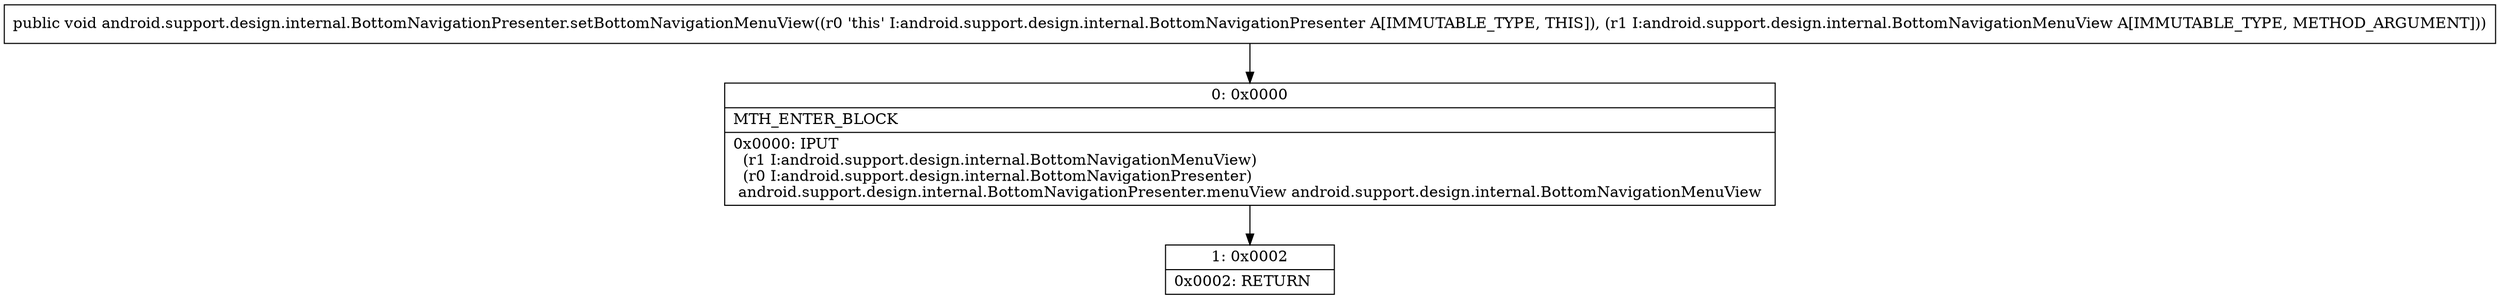 digraph "CFG forandroid.support.design.internal.BottomNavigationPresenter.setBottomNavigationMenuView(Landroid\/support\/design\/internal\/BottomNavigationMenuView;)V" {
Node_0 [shape=record,label="{0\:\ 0x0000|MTH_ENTER_BLOCK\l|0x0000: IPUT  \l  (r1 I:android.support.design.internal.BottomNavigationMenuView)\l  (r0 I:android.support.design.internal.BottomNavigationPresenter)\l android.support.design.internal.BottomNavigationPresenter.menuView android.support.design.internal.BottomNavigationMenuView \l}"];
Node_1 [shape=record,label="{1\:\ 0x0002|0x0002: RETURN   \l}"];
MethodNode[shape=record,label="{public void android.support.design.internal.BottomNavigationPresenter.setBottomNavigationMenuView((r0 'this' I:android.support.design.internal.BottomNavigationPresenter A[IMMUTABLE_TYPE, THIS]), (r1 I:android.support.design.internal.BottomNavigationMenuView A[IMMUTABLE_TYPE, METHOD_ARGUMENT])) }"];
MethodNode -> Node_0;
Node_0 -> Node_1;
}

